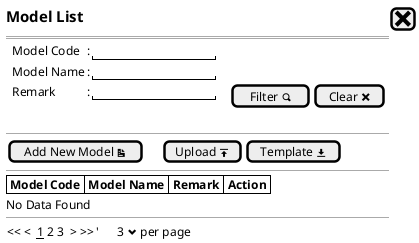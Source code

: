 @startsalt
{
  <size:15><b>Model List |[<size:25><&x>]|*
  ==
  {
      .|Model Code        |: |"               "|*
      .|Model Name  |: |"               "|*
      .|Remark      |: |"               "|.|.|[Filter <&magnifying-glass>]| [Clear <&x>]|*      
  }
  .
  --
  {
  [Add New Model <&document>]|.|.|.|[Upload <&data-transfer-upload>]| [Template <&data-transfer-download>]|* 
  }
  --
  {#
    |<b> Model Code |<b> Model Name |<b> Remark |<b> Action |*|*|*
  }
  No Data Found
  --
  {
  << <  __1__ 2 3  > >>  |'      3 <&chevron-bottom> per page |*
  }

}
@endsalt
